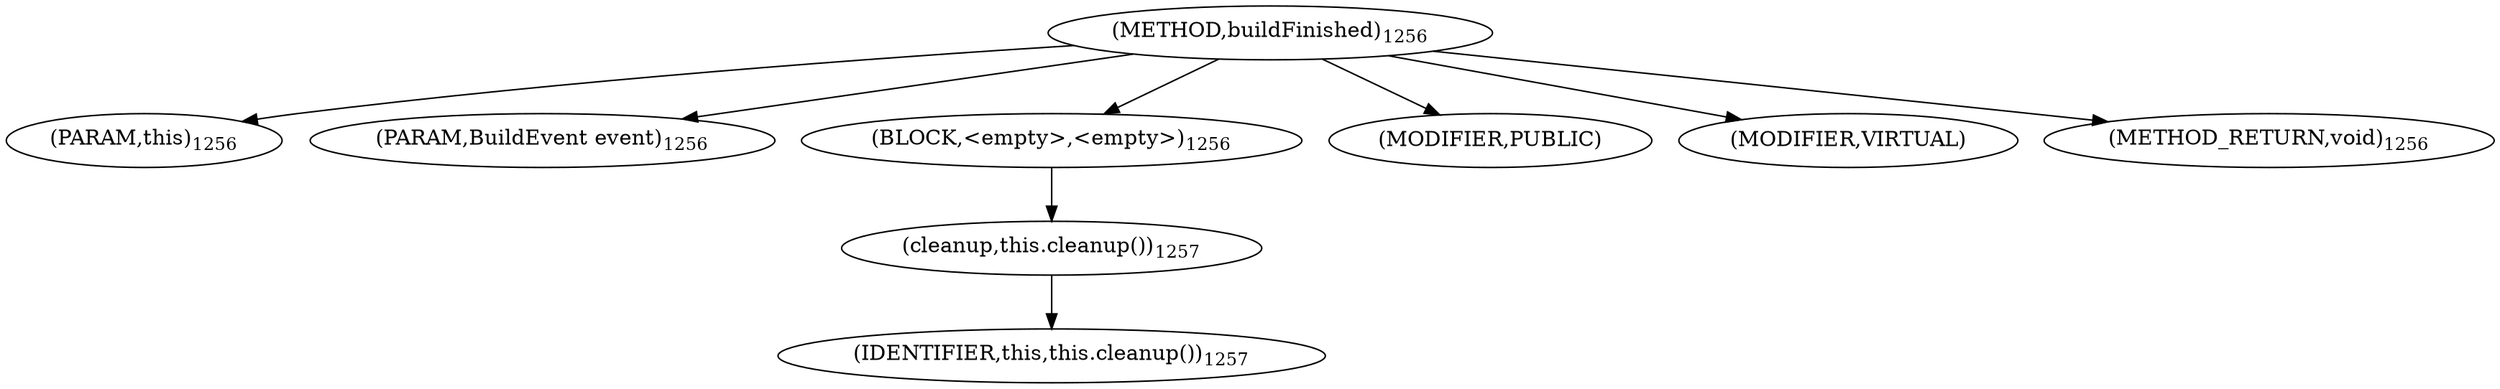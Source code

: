digraph "buildFinished" {  
"2230" [label = <(METHOD,buildFinished)<SUB>1256</SUB>> ]
"136" [label = <(PARAM,this)<SUB>1256</SUB>> ]
"2231" [label = <(PARAM,BuildEvent event)<SUB>1256</SUB>> ]
"2232" [label = <(BLOCK,&lt;empty&gt;,&lt;empty&gt;)<SUB>1256</SUB>> ]
"2233" [label = <(cleanup,this.cleanup())<SUB>1257</SUB>> ]
"135" [label = <(IDENTIFIER,this,this.cleanup())<SUB>1257</SUB>> ]
"2234" [label = <(MODIFIER,PUBLIC)> ]
"2235" [label = <(MODIFIER,VIRTUAL)> ]
"2236" [label = <(METHOD_RETURN,void)<SUB>1256</SUB>> ]
  "2230" -> "136" 
  "2230" -> "2231" 
  "2230" -> "2232" 
  "2230" -> "2234" 
  "2230" -> "2235" 
  "2230" -> "2236" 
  "2232" -> "2233" 
  "2233" -> "135" 
}
